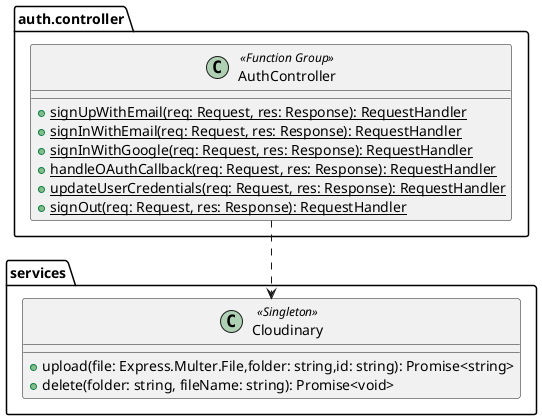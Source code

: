 @startuml

set separator none
package auth.controller {
    class AuthController <<Function Group>> {
        + {static} signUpWithEmail(req: Request, res: Response): RequestHandler
        + {static} signInWithEmail(req: Request, res: Response): RequestHandler
        + {static} signInWithGoogle(req: Request, res: Response): RequestHandler
        + {static} handleOAuthCallback(req: Request, res: Response): RequestHandler
        + {static} updateUserCredentials(req: Request, res: Response): RequestHandler
        + {static} signOut(req: Request, res: Response): RequestHandler
    }
}

package services {
    class Cloudinary <<Singleton>> {
        + upload(file: Express.Multer.File,folder: string,id: string): Promise<string>
        + delete(folder: string, fileName: string): Promise<void>
    }
}

AuthController ..> Cloudinary

@enduml